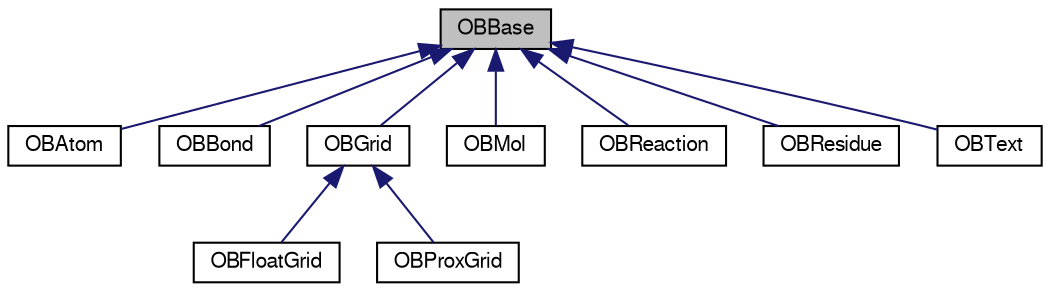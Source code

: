 digraph G
{
  edge [fontname="FreeSans",fontsize="10",labelfontname="FreeSans",labelfontsize="10"];
  node [fontname="FreeSans",fontsize="10",shape=record];
  Node1 [label="OBBase",height=0.2,width=0.4,color="black", fillcolor="grey75", style="filled" fontcolor="black"];
  Node1 -> Node2 [dir=back,color="midnightblue",fontsize="10",style="solid",fontname="FreeSans"];
  Node2 [label="OBAtom",height=0.2,width=0.4,color="black", fillcolor="white", style="filled",URL="$classOpenBabel_1_1OBAtom.shtml",tooltip="Atom class."];
  Node1 -> Node3 [dir=back,color="midnightblue",fontsize="10",style="solid",fontname="FreeSans"];
  Node3 [label="OBBond",height=0.2,width=0.4,color="black", fillcolor="white", style="filled",URL="$classOpenBabel_1_1OBBond.shtml",tooltip="Bond class."];
  Node1 -> Node4 [dir=back,color="midnightblue",fontsize="10",style="solid",fontname="FreeSans"];
  Node4 [label="OBGrid",height=0.2,width=0.4,color="black", fillcolor="white", style="filled",URL="$classOpenBabel_1_1OBGrid.shtml",tooltip="A base grid class."];
  Node4 -> Node5 [dir=back,color="midnightblue",fontsize="10",style="solid",fontname="FreeSans"];
  Node5 [label="OBFloatGrid",height=0.2,width=0.4,color="black", fillcolor="white", style="filled",URL="$classOpenBabel_1_1OBFloatGrid.shtml",tooltip="Handle double precision floating point 3D grids (e.g., charge density around an OBMol)..."];
  Node4 -> Node6 [dir=back,color="midnightblue",fontsize="10",style="solid",fontname="FreeSans"];
  Node6 [label="OBProxGrid",height=0.2,width=0.4,color="black", fillcolor="white", style="filled",URL="$classOpenBabel_1_1OBProxGrid.shtml",tooltip="A grid for determining the proximity of a given point to atoms in an OBMol."];
  Node1 -> Node7 [dir=back,color="midnightblue",fontsize="10",style="solid",fontname="FreeSans"];
  Node7 [label="OBMol",height=0.2,width=0.4,color="black", fillcolor="white", style="filled",URL="$classOpenBabel_1_1OBMol.shtml",tooltip="Molecule Class."];
  Node1 -> Node8 [dir=back,color="midnightblue",fontsize="10",style="solid",fontname="FreeSans"];
  Node8 [label="OBReaction",height=0.2,width=0.4,color="black", fillcolor="white", style="filled",URL="$classOpenBabel_1_1OBReaction.shtml",tooltip="Used to store chemical reactions (i.e., reactants -&gt; products)."];
  Node1 -> Node9 [dir=back,color="midnightblue",fontsize="10",style="solid",fontname="FreeSans"];
  Node9 [label="OBResidue",height=0.2,width=0.4,color="black", fillcolor="white", style="filled",URL="$classOpenBabel_1_1OBResidue.shtml",tooltip="Residue information."];
  Node1 -> Node10 [dir=back,color="midnightblue",fontsize="10",style="solid",fontname="FreeSans"];
  Node10 [label="OBText",height=0.2,width=0.4,color="black", fillcolor="white", style="filled",URL="$classOpenBabel_1_1OBText.shtml",tooltip="An object containing just text."];
}
